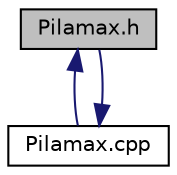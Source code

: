 digraph "Pilamax.h"
{
 // LATEX_PDF_SIZE
  edge [fontname="Helvetica",fontsize="10",labelfontname="Helvetica",labelfontsize="10"];
  node [fontname="Helvetica",fontsize="10",shape=record];
  Node1 [label="Pilamax.h",height=0.2,width=0.4,color="black", fillcolor="grey75", style="filled", fontcolor="black",tooltip="Fichero cabecera del TDA Pila."];
  Node1 -> Node2 [dir="back",color="midnightblue",fontsize="10",style="solid",fontname="Helvetica"];
  Node2 [label="Pilamax.cpp",height=0.2,width=0.4,color="black", fillcolor="white", style="filled",URL="$Pilamax_8cpp.html",tooltip="Implementaci�n del TDA Pila."];
  Node2 -> Node1 [dir="back",color="midnightblue",fontsize="10",style="solid",fontname="Helvetica"];
}

